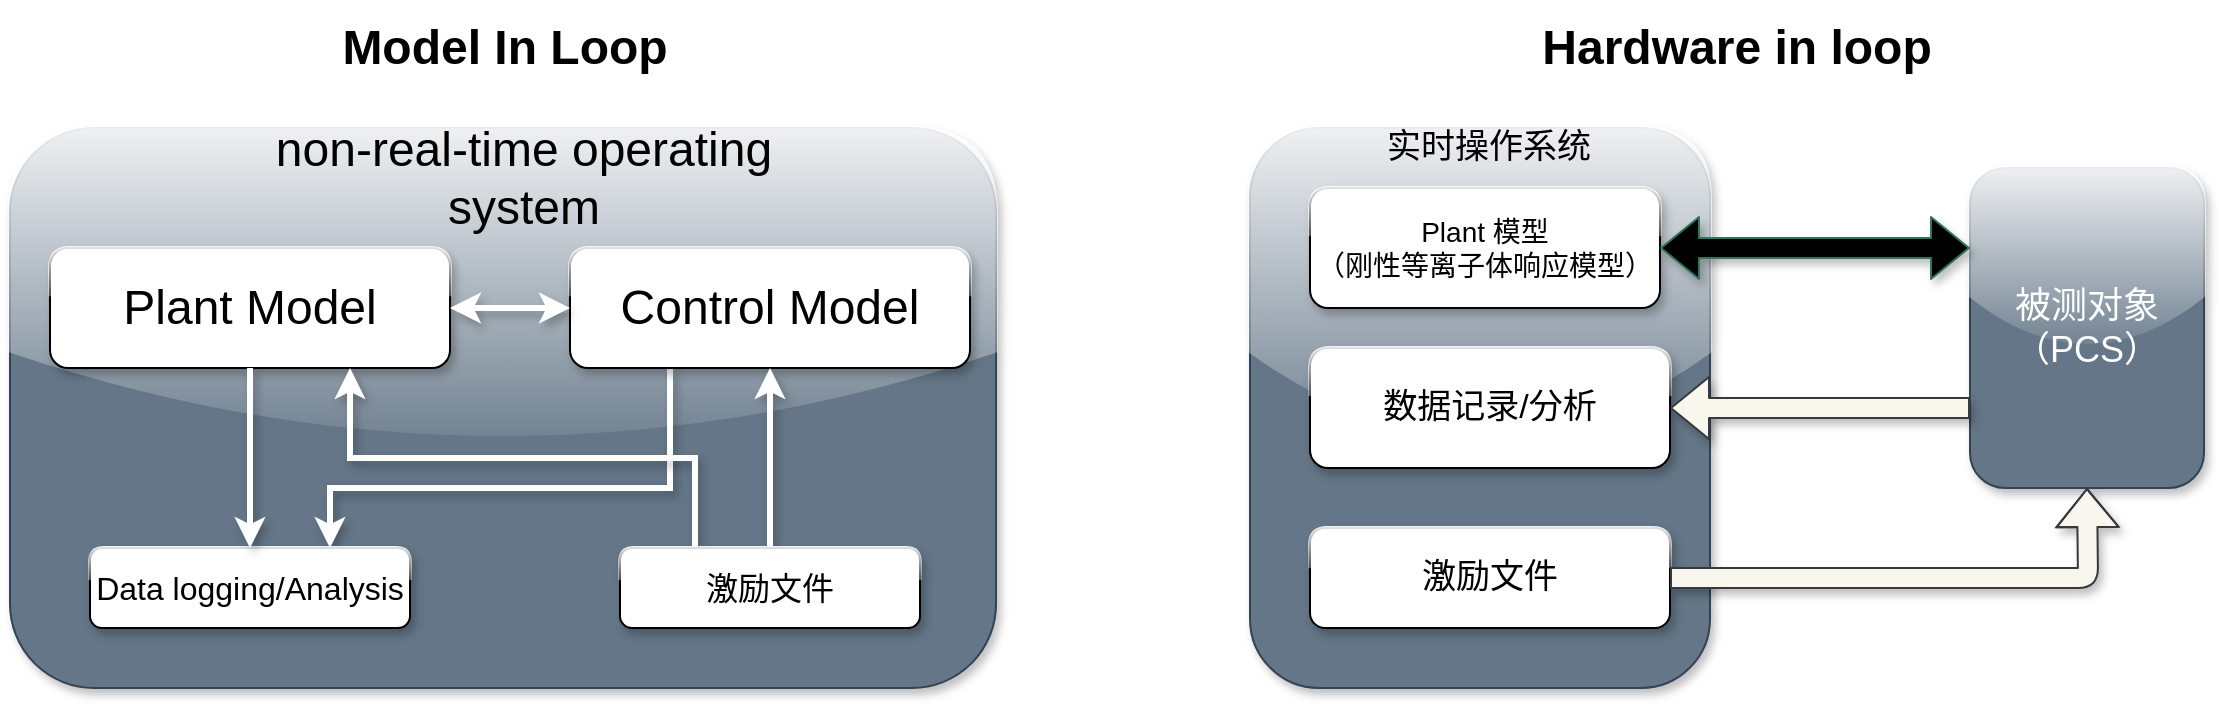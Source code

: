 <mxfile version="14.7.0" type="github">
  <diagram id="uYeV0siJYQAACT14ZXtu" name="第 1 页">
    <mxGraphModel dx="2017" dy="980" grid="1" gridSize="10" guides="1" tooltips="1" connect="1" arrows="1" fold="1" page="1" pageScale="1" pageWidth="827" pageHeight="1169" math="0" shadow="0">
      <root>
        <mxCell id="0" />
        <mxCell id="1" parent="0" />
        <mxCell id="WLACIexDh8U1j82Fo1IX-1" value="" style="whiteSpace=wrap;html=1;shadow=1;fontSize=18;fillColor=#647687;strokeColor=#314354;fontColor=#ffffff;sketch=0;glass=1;rounded=1;" vertex="1" parent="1">
          <mxGeometry x="30" y="400" width="493" height="280" as="geometry" />
        </mxCell>
        <mxCell id="WLACIexDh8U1j82Fo1IX-2" value="&lt;font&gt;&lt;font style=&quot;font-size: 24px&quot;&gt;Plant Model&lt;/font&gt;&lt;br&gt;&lt;/font&gt;" style="rounded=1;whiteSpace=wrap;html=1;gradientDirection=south;shadow=1;glass=1;" vertex="1" parent="1">
          <mxGeometry x="50" y="460" width="200" height="60" as="geometry" />
        </mxCell>
        <mxCell id="WLACIexDh8U1j82Fo1IX-3" style="edgeStyle=orthogonalEdgeStyle;rounded=0;sketch=0;orthogonalLoop=1;jettySize=auto;html=1;exitX=0.25;exitY=1;exitDx=0;exitDy=0;entryX=0.75;entryY=0;entryDx=0;entryDy=0;shadow=1;strokeColor=#FFFFFF;strokeWidth=3;" edge="1" parent="1" source="WLACIexDh8U1j82Fo1IX-4" target="WLACIexDh8U1j82Fo1IX-6">
          <mxGeometry relative="1" as="geometry">
            <Array as="points">
              <mxPoint x="360" y="580" />
              <mxPoint x="190" y="580" />
            </Array>
          </mxGeometry>
        </mxCell>
        <mxCell id="WLACIexDh8U1j82Fo1IX-4" value="&lt;font&gt;&lt;font style=&quot;font-size: 24px&quot;&gt;Control Model&lt;/font&gt;&lt;br&gt;&lt;/font&gt;" style="rounded=1;whiteSpace=wrap;html=1;shadow=1;gradientColor=none;glass=1;" vertex="1" parent="1">
          <mxGeometry x="310" y="460" width="200" height="60" as="geometry" />
        </mxCell>
        <mxCell id="WLACIexDh8U1j82Fo1IX-5" value="" style="endArrow=classic;startArrow=classic;html=1;strokeColor=#FFFFFF;entryX=0;entryY=0.5;entryDx=0;entryDy=0;exitX=1;exitY=0.5;exitDx=0;exitDy=0;strokeWidth=3;sketch=0;shadow=1;" edge="1" parent="1" source="WLACIexDh8U1j82Fo1IX-2" target="WLACIexDh8U1j82Fo1IX-4">
          <mxGeometry width="50" height="50" relative="1" as="geometry">
            <mxPoint x="330" y="610" as="sourcePoint" />
            <mxPoint x="380" y="560" as="targetPoint" />
          </mxGeometry>
        </mxCell>
        <mxCell id="WLACIexDh8U1j82Fo1IX-6" value="&lt;font style=&quot;font-size: 16px&quot;&gt;Data logging/Analysis&lt;/font&gt;" style="rounded=1;whiteSpace=wrap;html=1;shadow=1;glass=1;sketch=0;gradientColor=none;" vertex="1" parent="1">
          <mxGeometry x="70" y="610" width="160" height="40" as="geometry" />
        </mxCell>
        <mxCell id="WLACIexDh8U1j82Fo1IX-7" style="edgeStyle=orthogonalEdgeStyle;rounded=0;sketch=0;orthogonalLoop=1;jettySize=auto;html=1;exitX=0.5;exitY=0;exitDx=0;exitDy=0;shadow=1;strokeColor=#FFFFFF;strokeWidth=3;entryX=0.5;entryY=1;entryDx=0;entryDy=0;" edge="1" parent="1" source="WLACIexDh8U1j82Fo1IX-9" target="WLACIexDh8U1j82Fo1IX-4">
          <mxGeometry relative="1" as="geometry">
            <mxPoint x="330" y="750" as="targetPoint" />
          </mxGeometry>
        </mxCell>
        <mxCell id="WLACIexDh8U1j82Fo1IX-8" style="edgeStyle=orthogonalEdgeStyle;rounded=0;sketch=0;orthogonalLoop=1;jettySize=auto;html=1;exitX=0.25;exitY=0;exitDx=0;exitDy=0;entryX=0.75;entryY=1;entryDx=0;entryDy=0;shadow=1;strokeColor=#FFFFFF;strokeWidth=3;" edge="1" parent="1" source="WLACIexDh8U1j82Fo1IX-9" target="WLACIexDh8U1j82Fo1IX-2">
          <mxGeometry relative="1" as="geometry" />
        </mxCell>
        <mxCell id="WLACIexDh8U1j82Fo1IX-9" value="&lt;span style=&quot;font-size: 16px&quot;&gt;激励文件&lt;/span&gt;" style="rounded=1;whiteSpace=wrap;html=1;shadow=1;glass=1;sketch=0;gradientColor=none;" vertex="1" parent="1">
          <mxGeometry x="335" y="610" width="150" height="40" as="geometry" />
        </mxCell>
        <mxCell id="WLACIexDh8U1j82Fo1IX-10" value="" style="endArrow=classic;html=1;shadow=1;strokeColor=#FFFFFF;strokeWidth=3;exitX=0.5;exitY=1;exitDx=0;exitDy=0;entryX=0.5;entryY=0;entryDx=0;entryDy=0;" edge="1" parent="1" source="WLACIexDh8U1j82Fo1IX-2" target="WLACIexDh8U1j82Fo1IX-6">
          <mxGeometry width="50" height="50" relative="1" as="geometry">
            <mxPoint x="160" y="580" as="sourcePoint" />
            <mxPoint x="210" y="530" as="targetPoint" />
          </mxGeometry>
        </mxCell>
        <mxCell id="WLACIexDh8U1j82Fo1IX-11" value="" style="whiteSpace=wrap;html=1;shadow=1;fontSize=18;fillColor=#647687;strokeColor=#314354;fontColor=#ffffff;rounded=1;glass=1;" vertex="1" parent="1">
          <mxGeometry x="650" y="400" width="230" height="280" as="geometry" />
        </mxCell>
        <mxCell id="WLACIexDh8U1j82Fo1IX-12" value="被测对象&lt;br&gt;（PCS）" style="whiteSpace=wrap;html=1;shadow=1;fontSize=18;fillColor=#647687;strokeColor=#314354;fontColor=#ffffff;rounded=1;glass=1;sketch=0;" vertex="1" parent="1">
          <mxGeometry x="1010" y="420" width="117" height="160" as="geometry" />
        </mxCell>
        <mxCell id="WLACIexDh8U1j82Fo1IX-13" value="&lt;font style=&quot;font-size: 14px&quot;&gt;Plant 模型&lt;br&gt;（刚性等离子体响应模型）&lt;/font&gt;" style="rounded=1;whiteSpace=wrap;html=1;shadow=1;glass=1;" vertex="1" parent="1">
          <mxGeometry x="680" y="430" width="175" height="60" as="geometry" />
        </mxCell>
        <mxCell id="WLACIexDh8U1j82Fo1IX-14" value="" style="shape=flexArrow;endArrow=classic;startArrow=classic;html=1;entryX=0;entryY=0.25;entryDx=0;entryDy=0;exitX=1;exitY=0.5;exitDx=0;exitDy=0;strokeColor=#30765C;fillColor=#000000;sketch=0;shadow=1;" edge="1" parent="1" source="WLACIexDh8U1j82Fo1IX-13" target="WLACIexDh8U1j82Fo1IX-12">
          <mxGeometry width="50" height="50" relative="1" as="geometry">
            <mxPoint x="900" y="455" as="sourcePoint" />
            <mxPoint x="950" y="405" as="targetPoint" />
          </mxGeometry>
        </mxCell>
        <mxCell id="WLACIexDh8U1j82Fo1IX-15" value="&lt;font style=&quot;font-size: 17px&quot;&gt;数据记录/分析&lt;/font&gt;" style="rounded=1;whiteSpace=wrap;html=1;shadow=1;glass=1;" vertex="1" parent="1">
          <mxGeometry x="680" y="510" width="180" height="60" as="geometry" />
        </mxCell>
        <mxCell id="WLACIexDh8U1j82Fo1IX-16" value="" style="shape=flexArrow;endArrow=classic;html=1;entryX=1;entryY=0.5;entryDx=0;entryDy=0;exitX=0;exitY=0.75;exitDx=0;exitDy=0;fillColor=#f9f7ed;strokeColor=#36393d;rounded=1;shadow=1;sketch=0;" edge="1" parent="1" source="WLACIexDh8U1j82Fo1IX-12" target="WLACIexDh8U1j82Fo1IX-15">
          <mxGeometry width="50" height="50" relative="1" as="geometry">
            <mxPoint x="860" y="620" as="sourcePoint" />
            <mxPoint x="910" y="570" as="targetPoint" />
          </mxGeometry>
        </mxCell>
        <mxCell id="WLACIexDh8U1j82Fo1IX-17" value="&lt;font style=&quot;font-size: 17px&quot;&gt;激励文件&lt;/font&gt;" style="rounded=1;whiteSpace=wrap;html=1;shadow=1;glass=1;" vertex="1" parent="1">
          <mxGeometry x="680" y="600" width="180" height="50" as="geometry" />
        </mxCell>
        <mxCell id="WLACIexDh8U1j82Fo1IX-18" value="" style="shape=flexArrow;endArrow=classic;html=1;exitX=1;exitY=0.5;exitDx=0;exitDy=0;entryX=0.5;entryY=1;entryDx=0;entryDy=0;fillColor=#f9f7ed;strokeColor=#36393d;shadow=1;sketch=0;" edge="1" parent="1" source="WLACIexDh8U1j82Fo1IX-17" target="WLACIexDh8U1j82Fo1IX-12">
          <mxGeometry width="50" height="50" relative="1" as="geometry">
            <mxPoint x="970" y="620" as="sourcePoint" />
            <mxPoint x="1020" y="570" as="targetPoint" />
            <Array as="points">
              <mxPoint x="1000" y="625" />
              <mxPoint x="1069" y="625" />
            </Array>
          </mxGeometry>
        </mxCell>
        <mxCell id="WLACIexDh8U1j82Fo1IX-19" value="&lt;font style=&quot;font-size: 24px&quot;&gt;non-real-time operating system&lt;/font&gt;" style="text;html=1;strokeColor=none;fillColor=none;align=center;verticalAlign=middle;whiteSpace=wrap;rounded=0;shadow=1;glass=0;sketch=0;" vertex="1" parent="1">
          <mxGeometry x="134.19" y="400" width="305.81" height="50" as="geometry" />
        </mxCell>
        <mxCell id="WLACIexDh8U1j82Fo1IX-20" value="&lt;font style=&quot;font-size: 17px&quot;&gt;实时操作系统&lt;/font&gt;" style="text;html=1;strokeColor=none;fillColor=none;align=center;verticalAlign=middle;whiteSpace=wrap;rounded=0;shadow=1;glass=0;sketch=0;" vertex="1" parent="1">
          <mxGeometry x="699.44" y="400" width="141.13" height="20" as="geometry" />
        </mxCell>
        <mxCell id="WLACIexDh8U1j82Fo1IX-21" value="Model In Loop" style="text;strokeColor=none;fillColor=none;html=1;fontSize=24;fontStyle=1;verticalAlign=middle;align=center;shadow=1;glass=0;rounded=0;sketch=0;" vertex="1" parent="1">
          <mxGeometry x="144" y="340" width="265" height="40" as="geometry" />
        </mxCell>
        <mxCell id="WLACIexDh8U1j82Fo1IX-22" value="Hardware in loop" style="text;strokeColor=none;fillColor=none;html=1;fontSize=24;fontStyle=1;verticalAlign=middle;align=center;shadow=1;" vertex="1" parent="1">
          <mxGeometry x="760" y="340" width="265" height="40" as="geometry" />
        </mxCell>
      </root>
    </mxGraphModel>
  </diagram>
</mxfile>
